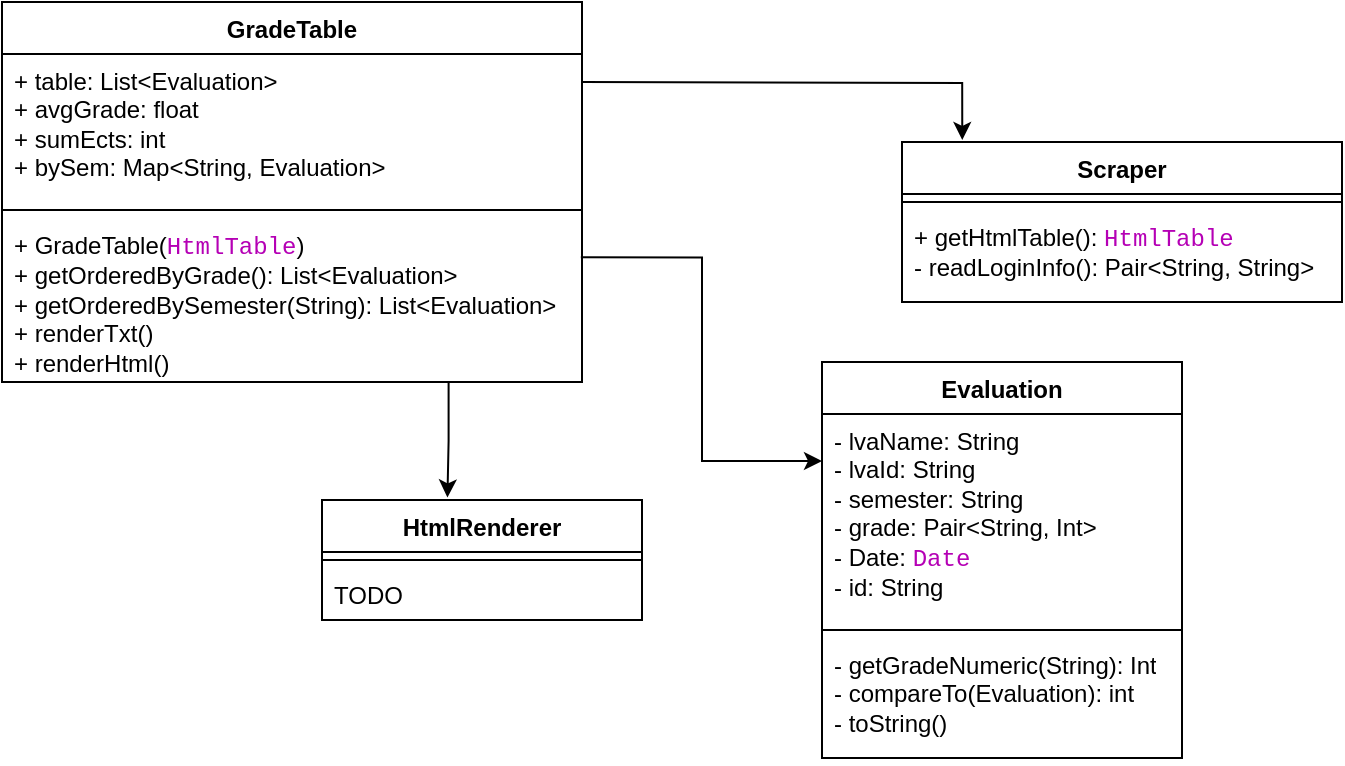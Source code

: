 <mxfile version="24.7.17">
  <diagram name="Page-1" id="9f46799a-70d6-7492-0946-bef42562c5a5">
    <mxGraphModel dx="1434" dy="836" grid="1" gridSize="10" guides="1" tooltips="1" connect="1" arrows="1" fold="1" page="1" pageScale="1" pageWidth="1169" pageHeight="827" background="none" math="0" shadow="0">
      <root>
        <mxCell id="0" />
        <mxCell id="1" parent="0" />
        <mxCell id="0_EGF64PqgSWovmX4bfV-1" value="Scraper" style="swimlane;fontStyle=1;align=center;verticalAlign=top;childLayout=stackLayout;horizontal=1;startSize=26;horizontalStack=0;resizeParent=1;resizeParentMax=0;resizeLast=0;collapsible=1;marginBottom=0;whiteSpace=wrap;html=1;fontSize=12;" parent="1" vertex="1">
          <mxGeometry x="490" y="110" width="220" height="80" as="geometry" />
        </mxCell>
        <mxCell id="0_EGF64PqgSWovmX4bfV-3" value="" style="line;strokeWidth=1;fillColor=none;align=left;verticalAlign=middle;spacingTop=-1;spacingLeft=3;spacingRight=3;rotatable=0;labelPosition=right;points=[];portConstraint=eastwest;strokeColor=inherit;fontSize=12;" parent="0_EGF64PqgSWovmX4bfV-1" vertex="1">
          <mxGeometry y="26" width="220" height="8" as="geometry" />
        </mxCell>
        <mxCell id="0_EGF64PqgSWovmX4bfV-4" value="+ getHtmlTable():&amp;nbsp;&lt;span style=&quot;font-family: Monaco, Menlo, Consolas, &amp;quot;Courier New&amp;quot;, monospace; font-size: 12px;&quot; class=&quot;typ&quot;&gt;&lt;font style=&quot;font-size: 12px;&quot; color=&quot;#b500b5&quot;&gt;HtmlTable&lt;/font&gt;&lt;/span&gt;&lt;span style=&quot;font-family: Monaco, Menlo, Consolas, &amp;quot;Courier New&amp;quot;, monospace; font-size: 12px; color: rgb(0, 0, 0);&quot; class=&quot;pln&quot;&gt;&lt;/span&gt;&lt;div style=&quot;font-size: 12px;&quot;&gt;- readLoginInfo(): Pair&amp;lt;String, String&amp;gt;&lt;/div&gt;" style="text;strokeColor=none;fillColor=none;align=left;verticalAlign=top;spacingLeft=4;spacingRight=4;overflow=hidden;rotatable=0;points=[[0,0.5],[1,0.5]];portConstraint=eastwest;whiteSpace=wrap;html=1;fontSize=12;" parent="0_EGF64PqgSWovmX4bfV-1" vertex="1">
          <mxGeometry y="34" width="220" height="46" as="geometry" />
        </mxCell>
        <mxCell id="0_EGF64PqgSWovmX4bfV-5" value="GradeTable" style="swimlane;fontStyle=1;align=center;verticalAlign=top;childLayout=stackLayout;horizontal=1;startSize=26;horizontalStack=0;resizeParent=1;resizeParentMax=0;resizeLast=0;collapsible=1;marginBottom=0;whiteSpace=wrap;html=1;fontSize=12;" parent="1" vertex="1">
          <mxGeometry x="40" y="40" width="290" height="190" as="geometry" />
        </mxCell>
        <mxCell id="0_EGF64PqgSWovmX4bfV-6" value="+ table: List&amp;lt;Evaluation&amp;gt;&lt;div style=&quot;font-size: 12px;&quot;&gt;+ avgGrade: float&lt;/div&gt;&lt;div style=&quot;font-size: 12px;&quot;&gt;+ sumEcts: int&lt;/div&gt;&lt;div style=&quot;font-size: 12px;&quot;&gt;+ bySem: Map&amp;lt;String, Evaluation&amp;gt;&lt;/div&gt;" style="text;strokeColor=none;fillColor=none;align=left;verticalAlign=top;spacingLeft=4;spacingRight=4;overflow=hidden;rotatable=0;points=[[0,0.5],[1,0.5]];portConstraint=eastwest;whiteSpace=wrap;html=1;fontSize=12;" parent="0_EGF64PqgSWovmX4bfV-5" vertex="1">
          <mxGeometry y="26" width="290" height="74" as="geometry" />
        </mxCell>
        <mxCell id="0_EGF64PqgSWovmX4bfV-7" value="" style="line;strokeWidth=1;fillColor=none;align=left;verticalAlign=middle;spacingTop=-1;spacingLeft=3;spacingRight=3;rotatable=0;labelPosition=right;points=[];portConstraint=eastwest;strokeColor=inherit;fontSize=12;" parent="0_EGF64PqgSWovmX4bfV-5" vertex="1">
          <mxGeometry y="100" width="290" height="8" as="geometry" />
        </mxCell>
        <mxCell id="0_EGF64PqgSWovmX4bfV-8" value="+ GradeTable(&lt;span style=&quot;color: rgb(181, 0, 181); font-family: Monaco, Menlo, Consolas, &amp;quot;Courier New&amp;quot;, monospace; font-size: 12px;&quot;&gt;HtmlTable&lt;/span&gt;)&lt;div style=&quot;font-size: 12px;&quot;&gt;+ getOrderedByGrade(): List&lt;span style=&quot;background-color: initial; font-size: 12px;&quot;&gt;&amp;lt;&lt;/span&gt;Evaluation&lt;span style=&quot;background-color: initial; font-size: 12px;&quot;&gt;&amp;gt;&lt;/span&gt;&lt;/div&gt;&lt;div style=&quot;font-size: 12px;&quot;&gt;+ getOrderedBySemester(String):&amp;nbsp;&lt;span style=&quot;background-color: initial; font-size: 12px;&quot;&gt;List&lt;/span&gt;&lt;span style=&quot;background-color: initial; font-size: 12px;&quot;&gt;&amp;lt;&lt;/span&gt;Evaluation&lt;span style=&quot;background-color: initial; font-size: 12px;&quot;&gt;&amp;gt;&lt;/span&gt;&lt;/div&gt;&lt;div style=&quot;font-size: 12px;&quot;&gt;&lt;span style=&quot;background-color: initial; font-size: 12px;&quot;&gt;+ renderTxt()&lt;/span&gt;&lt;/div&gt;&lt;div style=&quot;font-size: 12px;&quot;&gt;&lt;span style=&quot;background-color: initial; font-size: 12px;&quot;&gt;+ renderHtml()&lt;/span&gt;&lt;/div&gt;" style="text;strokeColor=none;fillColor=none;align=left;verticalAlign=top;spacingLeft=4;spacingRight=4;overflow=hidden;rotatable=0;points=[[0,0.5],[1,0.5]];portConstraint=eastwest;whiteSpace=wrap;html=1;fontSize=12;" parent="0_EGF64PqgSWovmX4bfV-5" vertex="1">
          <mxGeometry y="108" width="290" height="82" as="geometry" />
        </mxCell>
        <mxCell id="0_EGF64PqgSWovmX4bfV-10" value="Evaluation" style="swimlane;fontStyle=1;align=center;verticalAlign=top;childLayout=stackLayout;horizontal=1;startSize=26;horizontalStack=0;resizeParent=1;resizeParentMax=0;resizeLast=0;collapsible=1;marginBottom=0;whiteSpace=wrap;html=1;fontSize=12;" parent="1" vertex="1">
          <mxGeometry x="450" y="220" width="180" height="198" as="geometry" />
        </mxCell>
        <mxCell id="0_EGF64PqgSWovmX4bfV-11" value="&lt;font style=&quot;font-size: 12px;&quot;&gt;- lvaName: String&lt;/font&gt;&lt;div style=&quot;font-size: 12px;&quot;&gt;&lt;font style=&quot;font-size: 12px;&quot;&gt;- lvaId: String&lt;/font&gt;&lt;/div&gt;&lt;div style=&quot;font-size: 12px;&quot;&gt;&lt;font style=&quot;font-size: 12px;&quot;&gt;- semester: String&lt;/font&gt;&lt;/div&gt;&lt;div style=&quot;font-size: 12px;&quot;&gt;&lt;font style=&quot;font-size: 12px;&quot;&gt;- grade: Pair&amp;lt;String, Int&amp;gt;&lt;/font&gt;&lt;/div&gt;&lt;div style=&quot;font-size: 12px;&quot;&gt;&lt;font style=&quot;font-size: 12px;&quot;&gt;- Date:&amp;nbsp;&lt;span style=&quot;color: rgb(181, 0, 181); font-family: Monaco, Menlo, Consolas, &amp;quot;Courier New&amp;quot;, monospace; background-color: initial; font-size: 12px;&quot;&gt;Date&lt;/span&gt;&lt;/font&gt;&lt;/div&gt;&lt;div style=&quot;font-size: 12px;&quot;&gt;- id: String&lt;/div&gt;" style="text;strokeColor=none;fillColor=none;align=left;verticalAlign=top;spacingLeft=4;spacingRight=4;overflow=hidden;rotatable=0;points=[[0,0.5],[1,0.5]];portConstraint=eastwest;whiteSpace=wrap;html=1;fontSize=12;" parent="0_EGF64PqgSWovmX4bfV-10" vertex="1">
          <mxGeometry y="26" width="180" height="104" as="geometry" />
        </mxCell>
        <mxCell id="0_EGF64PqgSWovmX4bfV-12" value="" style="line;strokeWidth=1;fillColor=none;align=left;verticalAlign=middle;spacingTop=-1;spacingLeft=3;spacingRight=3;rotatable=0;labelPosition=right;points=[];portConstraint=eastwest;strokeColor=inherit;fontSize=12;" parent="0_EGF64PqgSWovmX4bfV-10" vertex="1">
          <mxGeometry y="130" width="180" height="8" as="geometry" />
        </mxCell>
        <mxCell id="0_EGF64PqgSWovmX4bfV-13" value="&lt;div&gt;- getGradeNumeric(String): Int&lt;/div&gt;- compareTo(Evaluation): int&lt;div style=&quot;font-size: 12px;&quot;&gt;- toString()&lt;/div&gt;" style="text;strokeColor=none;fillColor=none;align=left;verticalAlign=top;spacingLeft=4;spacingRight=4;overflow=hidden;rotatable=0;points=[[0,0.5],[1,0.5]];portConstraint=eastwest;whiteSpace=wrap;html=1;fontSize=12;" parent="0_EGF64PqgSWovmX4bfV-10" vertex="1">
          <mxGeometry y="138" width="180" height="60" as="geometry" />
        </mxCell>
        <mxCell id="0_EGF64PqgSWovmX4bfV-14" style="edgeStyle=orthogonalEdgeStyle;rounded=0;orthogonalLoop=1;jettySize=auto;html=1;exitX=0.998;exitY=0.24;exitDx=0;exitDy=0;entryX=0;entryY=0.25;entryDx=0;entryDy=0;exitPerimeter=0;fontSize=12;" parent="1" source="0_EGF64PqgSWovmX4bfV-8" target="0_EGF64PqgSWovmX4bfV-10" edge="1">
          <mxGeometry relative="1" as="geometry" />
        </mxCell>
        <mxCell id="0_EGF64PqgSWovmX4bfV-16" value="HtmlRenderer" style="swimlane;fontStyle=1;align=center;verticalAlign=top;childLayout=stackLayout;horizontal=1;startSize=26;horizontalStack=0;resizeParent=1;resizeParentMax=0;resizeLast=0;collapsible=1;marginBottom=0;whiteSpace=wrap;html=1;fontSize=12;" parent="1" vertex="1">
          <mxGeometry x="200" y="289" width="160" height="60" as="geometry" />
        </mxCell>
        <mxCell id="0_EGF64PqgSWovmX4bfV-18" value="" style="line;strokeWidth=1;fillColor=none;align=left;verticalAlign=middle;spacingTop=-1;spacingLeft=3;spacingRight=3;rotatable=0;labelPosition=right;points=[];portConstraint=eastwest;strokeColor=inherit;fontSize=12;" parent="0_EGF64PqgSWovmX4bfV-16" vertex="1">
          <mxGeometry y="26" width="160" height="8" as="geometry" />
        </mxCell>
        <mxCell id="0_EGF64PqgSWovmX4bfV-19" value="TODO" style="text;strokeColor=none;fillColor=none;align=left;verticalAlign=top;spacingLeft=4;spacingRight=4;overflow=hidden;rotatable=0;points=[[0,0.5],[1,0.5]];portConstraint=eastwest;whiteSpace=wrap;html=1;fontSize=12;" parent="0_EGF64PqgSWovmX4bfV-16" vertex="1">
          <mxGeometry y="34" width="160" height="26" as="geometry" />
        </mxCell>
        <mxCell id="0_EGF64PqgSWovmX4bfV-22" style="edgeStyle=orthogonalEdgeStyle;rounded=0;orthogonalLoop=1;jettySize=auto;html=1;exitX=1;exitY=0.5;exitDx=0;exitDy=0;entryX=0.137;entryY=-0.013;entryDx=0;entryDy=0;entryPerimeter=0;" parent="1" target="0_EGF64PqgSWovmX4bfV-1" edge="1">
          <mxGeometry relative="1" as="geometry">
            <mxPoint x="330" y="80" as="sourcePoint" />
            <mxPoint x="525.86" y="83.28" as="targetPoint" />
          </mxGeometry>
        </mxCell>
        <mxCell id="0_EGF64PqgSWovmX4bfV-23" style="edgeStyle=orthogonalEdgeStyle;rounded=0;orthogonalLoop=1;jettySize=auto;html=1;exitX=0.77;exitY=1.002;exitDx=0;exitDy=0;entryX=0.392;entryY=-0.021;entryDx=0;entryDy=0;entryPerimeter=0;exitPerimeter=0;" parent="1" source="0_EGF64PqgSWovmX4bfV-8" target="0_EGF64PqgSWovmX4bfV-16" edge="1">
          <mxGeometry relative="1" as="geometry" />
        </mxCell>
      </root>
    </mxGraphModel>
  </diagram>
</mxfile>

